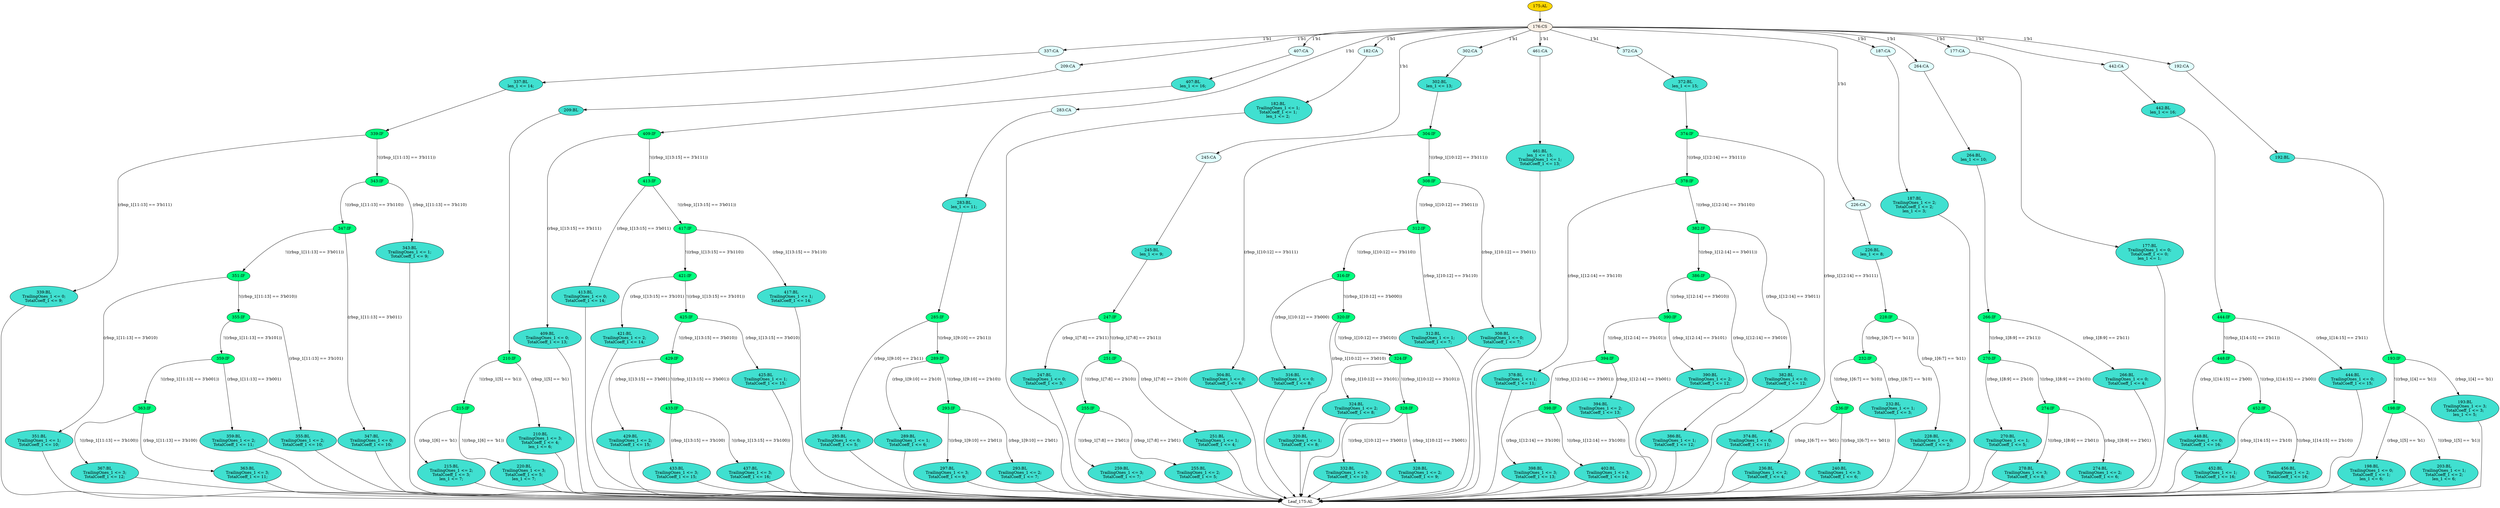 strict digraph "" {
	node [label="\N"];
	"442:BL"	 [ast="<pyverilog.vparser.ast.Block object at 0x7f1f966b7810>",
		fillcolor=turquoise,
		label="442:BL
len_1 <= 16;",
		statements="[<pyverilog.vparser.ast.NonblockingSubstitution object at 0x7f1f966b76d0>]",
		style=filled,
		typ=Block];
	"444:IF"	 [ast="<pyverilog.vparser.ast.IfStatement object at 0x7f1f966a1b50>",
		fillcolor=springgreen,
		label="444:IF",
		statements="[]",
		style=filled,
		typ=IfStatement];
	"442:BL" -> "444:IF"	 [cond="[]",
		lineno=None];
	"278:BL"	 [ast="<pyverilog.vparser.ast.Block object at 0x7f1f9673e3d0>",
		fillcolor=turquoise,
		label="278:BL
TrailingOnes_1 <= 3;
TotalCoeff_1 <= 8;",
		statements="[<pyverilog.vparser.ast.NonblockingSubstitution object at 0x7f1f9673e410>, <pyverilog.vparser.ast.NonblockingSubstitution object \
at 0x7f1f9673e5d0>]",
		style=filled,
		typ=Block];
	"Leaf_175:AL"	 [def_var="['TotalCoeff_1', 'len_1', 'TrailingOnes_1']",
		label="Leaf_175:AL"];
	"278:BL" -> "Leaf_175:AL"	 [cond="[]",
		lineno=None];
	"255:IF"	 [ast="<pyverilog.vparser.ast.IfStatement object at 0x7f1f966f1150>",
		fillcolor=springgreen,
		label="255:IF",
		statements="[]",
		style=filled,
		typ=IfStatement];
	"259:BL"	 [ast="<pyverilog.vparser.ast.Block object at 0x7f1f966f1190>",
		fillcolor=turquoise,
		label="259:BL
TrailingOnes_1 <= 3;
TotalCoeff_1 <= 7;",
		statements="[<pyverilog.vparser.ast.NonblockingSubstitution object at 0x7f1f966f11d0>, <pyverilog.vparser.ast.NonblockingSubstitution object \
at 0x7f1f966f1350>]",
		style=filled,
		typ=Block];
	"255:IF" -> "259:BL"	 [cond="['rbsp_1']",
		label="!((rbsp_1[7:8] == 2'b01))",
		lineno=255];
	"255:BL"	 [ast="<pyverilog.vparser.ast.Block object at 0x7f1f966f14d0>",
		fillcolor=turquoise,
		label="255:BL
TrailingOnes_1 <= 2;
TotalCoeff_1 <= 5;",
		statements="[<pyverilog.vparser.ast.NonblockingSubstitution object at 0x7f1f966f1510>, <pyverilog.vparser.ast.NonblockingSubstitution object \
at 0x7f1f966f1690>]",
		style=filled,
		typ=Block];
	"255:IF" -> "255:BL"	 [cond="['rbsp_1']",
		label="(rbsp_1[7:8] == 2'b01)",
		lineno=255];
	"409:IF"	 [ast="<pyverilog.vparser.ast.IfStatement object at 0x7f1f966f1990>",
		fillcolor=springgreen,
		label="409:IF",
		statements="[]",
		style=filled,
		typ=IfStatement];
	"409:BL"	 [ast="<pyverilog.vparser.ast.Block object at 0x7f1f966f3b90>",
		fillcolor=turquoise,
		label="409:BL
TrailingOnes_1 <= 0;
TotalCoeff_1 <= 13;",
		statements="[<pyverilog.vparser.ast.NonblockingSubstitution object at 0x7f1f966f3bd0>, <pyverilog.vparser.ast.NonblockingSubstitution object \
at 0x7f1f966f3d50>]",
		style=filled,
		typ=Block];
	"409:IF" -> "409:BL"	 [cond="['rbsp_1']",
		label="(rbsp_1[13:15] == 3'b111)",
		lineno=409];
	"413:IF"	 [ast="<pyverilog.vparser.ast.IfStatement object at 0x7f1f966f19d0>",
		fillcolor=springgreen,
		label="413:IF",
		statements="[]",
		style=filled,
		typ=IfStatement];
	"409:IF" -> "413:IF"	 [cond="['rbsp_1']",
		label="!((rbsp_1[13:15] == 3'b111))",
		lineno=409];
	"429:BL"	 [ast="<pyverilog.vparser.ast.Block object at 0x7f1f966f2390>",
		fillcolor=turquoise,
		label="429:BL
TrailingOnes_1 <= 2;
TotalCoeff_1 <= 15;",
		statements="[<pyverilog.vparser.ast.NonblockingSubstitution object at 0x7f1f966f23d0>, <pyverilog.vparser.ast.NonblockingSubstitution object \
at 0x7f1f966f2550>]",
		style=filled,
		typ=Block];
	"429:BL" -> "Leaf_175:AL"	 [cond="[]",
		lineno=None];
	"285:BL"	 [ast="<pyverilog.vparser.ast.Block object at 0x7f1f966f4390>",
		fillcolor=turquoise,
		label="285:BL
TrailingOnes_1 <= 0;
TotalCoeff_1 <= 5;",
		statements="[<pyverilog.vparser.ast.NonblockingSubstitution object at 0x7f1f966f4090>, <pyverilog.vparser.ast.NonblockingSubstitution object \
at 0x7f1f966f4210>]",
		style=filled,
		typ=Block];
	"285:BL" -> "Leaf_175:AL"	 [cond="[]",
		lineno=None];
	"283:BL"	 [ast="<pyverilog.vparser.ast.Block object at 0x7f1f966f4510>",
		fillcolor=turquoise,
		label="283:BL
len_1 <= 11;",
		statements="[<pyverilog.vparser.ast.NonblockingSubstitution object at 0x7f1f966f43d0>]",
		style=filled,
		typ=Block];
	"285:IF"	 [ast="<pyverilog.vparser.ast.IfStatement object at 0x7f1f966f4550>",
		fillcolor=springgreen,
		label="285:IF",
		statements="[]",
		style=filled,
		typ=IfStatement];
	"283:BL" -> "285:IF"	 [cond="[]",
		lineno=None];
	"193:IF"	 [ast="<pyverilog.vparser.ast.IfStatement object at 0x7f1f966f5490>",
		fillcolor=springgreen,
		label="193:IF",
		statements="[]",
		style=filled,
		typ=IfStatement];
	"198:IF"	 [ast="<pyverilog.vparser.ast.IfStatement object at 0x7f1f966f54d0>",
		fillcolor=springgreen,
		label="198:IF",
		statements="[]",
		style=filled,
		typ=IfStatement];
	"193:IF" -> "198:IF"	 [cond="['rbsp_1']",
		label="!((rbsp_1[4] == 'b1))",
		lineno=193];
	"193:BL"	 [ast="<pyverilog.vparser.ast.Block object at 0x7f1f966f5f50>",
		fillcolor=turquoise,
		label="193:BL
TrailingOnes_1 <= 3;
TotalCoeff_1 <= 3;
len_1 <= 5;",
		statements="[<pyverilog.vparser.ast.NonblockingSubstitution object at 0x7f1f966f5f90>, <pyverilog.vparser.ast.NonblockingSubstitution object \
at 0x7f1f966f6150>, <pyverilog.vparser.ast.NonblockingSubstitution object at 0x7f1f966f62d0>]",
		style=filled,
		typ=Block];
	"193:IF" -> "193:BL"	 [cond="['rbsp_1']",
		label="(rbsp_1[4] == 'b1)",
		lineno=193];
	"374:IF"	 [ast="<pyverilog.vparser.ast.IfStatement object at 0x7f1f966f6550>",
		fillcolor=springgreen,
		label="374:IF",
		statements="[]",
		style=filled,
		typ=IfStatement];
	"378:IF"	 [ast="<pyverilog.vparser.ast.IfStatement object at 0x7f1f966f6590>",
		fillcolor=springgreen,
		label="378:IF",
		statements="[]",
		style=filled,
		typ=IfStatement];
	"374:IF" -> "378:IF"	 [cond="['rbsp_1']",
		label="!((rbsp_1[12:14] == 3'b111))",
		lineno=374];
	"374:BL"	 [ast="<pyverilog.vparser.ast.Block object at 0x7f1f966f8750>",
		fillcolor=turquoise,
		label="374:BL
TrailingOnes_1 <= 0;
TotalCoeff_1 <= 11;",
		statements="[<pyverilog.vparser.ast.NonblockingSubstitution object at 0x7f1f966f8790>, <pyverilog.vparser.ast.NonblockingSubstitution object \
at 0x7f1f966f8910>]",
		style=filled,
		typ=Block];
	"374:IF" -> "374:BL"	 [cond="['rbsp_1']",
		label="(rbsp_1[12:14] == 3'b111)",
		lineno=374];
	"347:IF"	 [ast="<pyverilog.vparser.ast.IfStatement object at 0x7f1f966f8c10>",
		fillcolor=springgreen,
		label="347:IF",
		statements="[]",
		style=filled,
		typ=IfStatement];
	"351:IF"	 [ast="<pyverilog.vparser.ast.IfStatement object at 0x7f1f966f8c50>",
		fillcolor=springgreen,
		label="351:IF",
		statements="[]",
		style=filled,
		typ=IfStatement];
	"347:IF" -> "351:IF"	 [cond="['rbsp_1']",
		label="!((rbsp_1[11:13] == 3'b011))",
		lineno=347];
	"347:BL"	 [ast="<pyverilog.vparser.ast.Block object at 0x7f1f966fa410>",
		fillcolor=turquoise,
		label="347:BL
TrailingOnes_1 <= 0;
TotalCoeff_1 <= 10;",
		statements="[<pyverilog.vparser.ast.NonblockingSubstitution object at 0x7f1f966fa450>, <pyverilog.vparser.ast.NonblockingSubstitution object \
at 0x7f1f966fa5d0>]",
		style=filled,
		typ=Block];
	"347:IF" -> "347:BL"	 [cond="['rbsp_1']",
		label="(rbsp_1[11:13] == 3'b011)",
		lineno=347];
	"337:CA"	 [ast="<pyverilog.vparser.ast.Case object at 0x7f1f966fa8d0>",
		fillcolor=lightcyan,
		label="337:CA",
		statements="[]",
		style=filled,
		typ=Case];
	"337:BL"	 [ast="<pyverilog.vparser.ast.Block object at 0x7f1f966fa9d0>",
		fillcolor=turquoise,
		label="337:BL
len_1 <= 14;",
		statements="[<pyverilog.vparser.ast.NonblockingSubstitution object at 0x7f1f966faa10>]",
		style=filled,
		typ=Block];
	"337:CA" -> "337:BL"	 [cond="[]",
		lineno=None];
	"367:BL"	 [ast="<pyverilog.vparser.ast.Block object at 0x7f1f966f8d50>",
		fillcolor=turquoise,
		label="367:BL
TrailingOnes_1 <= 3;
TotalCoeff_1 <= 12;",
		statements="[<pyverilog.vparser.ast.NonblockingSubstitution object at 0x7f1f966f8d90>, <pyverilog.vparser.ast.NonblockingSubstitution object \
at 0x7f1f966f8f10>]",
		style=filled,
		typ=Block];
	"367:BL" -> "Leaf_175:AL"	 [cond="[]",
		lineno=None];
	"209:CA"	 [ast="<pyverilog.vparser.ast.Case object at 0x7f1f966fb590>",
		fillcolor=lightcyan,
		label="209:CA",
		statements="[]",
		style=filled,
		typ=Case];
	"209:BL"	 [ast="<pyverilog.vparser.ast.Block object at 0x7f1f966fb690>",
		fillcolor=turquoise,
		label="209:BL",
		statements="[]",
		style=filled,
		typ=Block];
	"209:CA" -> "209:BL"	 [cond="[]",
		lineno=None];
	"407:CA"	 [ast="<pyverilog.vparser.ast.Case object at 0x7f1f966fd790>",
		fillcolor=lightcyan,
		label="407:CA",
		statements="[]",
		style=filled,
		typ=Case];
	"407:BL"	 [ast="<pyverilog.vparser.ast.Block object at 0x7f1f966fd890>",
		fillcolor=turquoise,
		label="407:BL
len_1 <= 16;",
		statements="[<pyverilog.vparser.ast.NonblockingSubstitution object at 0x7f1f966fd8d0>]",
		style=filled,
		typ=Block];
	"407:CA" -> "407:BL"	 [cond="[]",
		lineno=None];
	"215:IF"	 [ast="<pyverilog.vparser.ast.IfStatement object at 0x7f1f966fb710>",
		fillcolor=springgreen,
		label="215:IF",
		statements="[]",
		style=filled,
		typ=IfStatement];
	"215:BL"	 [ast="<pyverilog.vparser.ast.Block object at 0x7f1f966fbbd0>",
		fillcolor=turquoise,
		label="215:BL
TrailingOnes_1 <= 2;
TotalCoeff_1 <= 3;
len_1 <= 7;",
		statements="[<pyverilog.vparser.ast.NonblockingSubstitution object at 0x7f1f966fbc10>, <pyverilog.vparser.ast.NonblockingSubstitution object \
at 0x7f1f966fbd90>, <pyverilog.vparser.ast.NonblockingSubstitution object at 0x7f1f966fbf10>]",
		style=filled,
		typ=Block];
	"215:IF" -> "215:BL"	 [cond="['rbsp_1']",
		label="(rbsp_1[6] == 'b1)",
		lineno=215];
	"220:BL"	 [ast="<pyverilog.vparser.ast.Block object at 0x7f1f966fb750>",
		fillcolor=turquoise,
		label="220:BL
TrailingOnes_1 <= 3;
TotalCoeff_1 <= 5;
len_1 <= 7;",
		statements="[<pyverilog.vparser.ast.NonblockingSubstitution object at 0x7f1f966fb790>, <pyverilog.vparser.ast.NonblockingSubstitution object \
at 0x7f1f966fb910>, <pyverilog.vparser.ast.NonblockingSubstitution object at 0x7f1f966fba90>]",
		style=filled,
		typ=Block];
	"215:IF" -> "220:BL"	 [cond="['rbsp_1']",
		label="!((rbsp_1[6] == 'b1))",
		lineno=215];
	"359:IF"	 [ast="<pyverilog.vparser.ast.IfStatement object at 0x7f1f966f8cd0>",
		fillcolor=springgreen,
		label="359:IF",
		statements="[]",
		style=filled,
		typ=IfStatement];
	"363:IF"	 [ast="<pyverilog.vparser.ast.IfStatement object at 0x7f1f966f8d10>",
		fillcolor=springgreen,
		label="363:IF",
		statements="[]",
		style=filled,
		typ=IfStatement];
	"359:IF" -> "363:IF"	 [cond="['rbsp_1']",
		label="!((rbsp_1[11:13] == 3'b001))",
		lineno=359];
	"359:BL"	 [ast="<pyverilog.vparser.ast.Block object at 0x7f1f966f9590>",
		fillcolor=turquoise,
		label="359:BL
TrailingOnes_1 <= 2;
TotalCoeff_1 <= 11;",
		statements="[<pyverilog.vparser.ast.NonblockingSubstitution object at 0x7f1f966f95d0>, <pyverilog.vparser.ast.NonblockingSubstitution object \
at 0x7f1f966f9750>]",
		style=filled,
		typ=Block];
	"359:IF" -> "359:BL"	 [cond="['rbsp_1']",
		label="(rbsp_1[11:13] == 3'b001)",
		lineno=359];
	"433:BL"	 [ast="<pyverilog.vparser.ast.Block object at 0x7f1f966f1e90>",
		fillcolor=turquoise,
		label="433:BL
TrailingOnes_1 <= 3;
TotalCoeff_1 <= 15;",
		statements="[<pyverilog.vparser.ast.NonblockingSubstitution object at 0x7f1f966f1ed0>, <pyverilog.vparser.ast.NonblockingSubstitution object \
at 0x7f1f966f2090>]",
		style=filled,
		typ=Block];
	"433:BL" -> "Leaf_175:AL"	 [cond="[]",
		lineno=None];
	"351:BL"	 [ast="<pyverilog.vparser.ast.Block object at 0x7f1f966f9f10>",
		fillcolor=turquoise,
		label="351:BL
TrailingOnes_1 <= 1;
TotalCoeff_1 <= 10;",
		statements="[<pyverilog.vparser.ast.NonblockingSubstitution object at 0x7f1f966f9f50>, <pyverilog.vparser.ast.NonblockingSubstitution object \
at 0x7f1f966fa110>]",
		style=filled,
		typ=Block];
	"351:BL" -> "Leaf_175:AL"	 [cond="[]",
		lineno=None];
	"448:BL"	 [ast="<pyverilog.vparser.ast.Block object at 0x7f1f966fdd10>",
		fillcolor=turquoise,
		label="448:BL
TrailingOnes_1 <= 0;
TotalCoeff_1 <= 16;",
		statements="[<pyverilog.vparser.ast.NonblockingSubstitution object at 0x7f1f966fda10>, <pyverilog.vparser.ast.NonblockingSubstitution object \
at 0x7f1f966fdb90>]",
		style=filled,
		typ=Block];
	"448:BL" -> "Leaf_175:AL"	 [cond="[]",
		lineno=None];
	"386:IF"	 [ast="<pyverilog.vparser.ast.IfStatement object at 0x7f1f966f6610>",
		fillcolor=springgreen,
		label="386:IF",
		statements="[]",
		style=filled,
		typ=IfStatement];
	"390:IF"	 [ast="<pyverilog.vparser.ast.IfStatement object at 0x7f1f966f6650>",
		fillcolor=springgreen,
		label="390:IF",
		statements="[]",
		style=filled,
		typ=IfStatement];
	"386:IF" -> "390:IF"	 [cond="['rbsp_1']",
		label="!((rbsp_1[12:14] == 3'b010))",
		lineno=386];
	"386:BL"	 [ast="<pyverilog.vparser.ast.Block object at 0x7f1f966f78d0>",
		fillcolor=turquoise,
		label="386:BL
TrailingOnes_1 <= 1;
TotalCoeff_1 <= 12;",
		statements="[<pyverilog.vparser.ast.NonblockingSubstitution object at 0x7f1f966f7910>, <pyverilog.vparser.ast.NonblockingSubstitution object \
at 0x7f1f966f7a90>]",
		style=filled,
		typ=Block];
	"386:IF" -> "386:BL"	 [cond="['rbsp_1']",
		label="(rbsp_1[12:14] == 3'b010)",
		lineno=386];
	"236:IF"	 [ast="<pyverilog.vparser.ast.IfStatement object at 0x7f1f96706c50>",
		fillcolor=springgreen,
		label="236:IF",
		statements="[]",
		style=filled,
		typ=IfStatement];
	"236:BL"	 [ast="<pyverilog.vparser.ast.Block object at 0x7f1f96706fd0>",
		fillcolor=turquoise,
		label="236:BL
TrailingOnes_1 <= 2;
TotalCoeff_1 <= 4;",
		statements="[<pyverilog.vparser.ast.NonblockingSubstitution object at 0x7f1f9668f050>, <pyverilog.vparser.ast.NonblockingSubstitution object \
at 0x7f1f9668f1d0>]",
		style=filled,
		typ=Block];
	"236:IF" -> "236:BL"	 [cond="['rbsp_1']",
		label="(rbsp_1[6:7] == 'b01)",
		lineno=236];
	"240:BL"	 [ast="<pyverilog.vparser.ast.Block object at 0x7f1f96706c90>",
		fillcolor=turquoise,
		label="240:BL
TrailingOnes_1 <= 3;
TotalCoeff_1 <= 6;",
		statements="[<pyverilog.vparser.ast.NonblockingSubstitution object at 0x7f1f96706cd0>, <pyverilog.vparser.ast.NonblockingSubstitution object \
at 0x7f1f96706e50>]",
		style=filled,
		typ=Block];
	"236:IF" -> "240:BL"	 [cond="['rbsp_1']",
		label="!((rbsp_1[6:7] == 'b01))",
		lineno=236];
	"398:IF"	 [ast="<pyverilog.vparser.ast.IfStatement object at 0x7f1f966f66d0>",
		fillcolor=springgreen,
		label="398:IF",
		statements="[]",
		style=filled,
		typ=IfStatement];
	"398:BL"	 [ast="<pyverilog.vparser.ast.Block object at 0x7f1f966f6a50>",
		fillcolor=turquoise,
		label="398:BL
TrailingOnes_1 <= 3;
TotalCoeff_1 <= 13;",
		statements="[<pyverilog.vparser.ast.NonblockingSubstitution object at 0x7f1f966f6a90>, <pyverilog.vparser.ast.NonblockingSubstitution object \
at 0x7f1f966f6c10>]",
		style=filled,
		typ=Block];
	"398:IF" -> "398:BL"	 [cond="['rbsp_1']",
		label="(rbsp_1[12:14] == 3'b100)",
		lineno=398];
	"402:BL"	 [ast="<pyverilog.vparser.ast.Block object at 0x7f1f966f6710>",
		fillcolor=turquoise,
		label="402:BL
TrailingOnes_1 <= 3;
TotalCoeff_1 <= 14;",
		statements="[<pyverilog.vparser.ast.NonblockingSubstitution object at 0x7f1f966f6750>, <pyverilog.vparser.ast.NonblockingSubstitution object \
at 0x7f1f966f68d0>]",
		style=filled,
		typ=Block];
	"398:IF" -> "402:BL"	 [cond="['rbsp_1']",
		label="!((rbsp_1[12:14] == 3'b100))",
		lineno=398];
	"461:BL"	 [ast="<pyverilog.vparser.ast.Block object at 0x7f1f96706bd0>",
		fillcolor=turquoise,
		label="461:BL
len_1 <= 15;
TrailingOnes_1 <= 1;
TotalCoeff_1 <= 13;",
		statements="[<pyverilog.vparser.ast.NonblockingSubstitution object at 0x7f1f96706790>, <pyverilog.vparser.ast.NonblockingSubstitution object \
at 0x7f1f967068d0>, <pyverilog.vparser.ast.NonblockingSubstitution object at 0x7f1f96706a50>]",
		style=filled,
		typ=Block];
	"461:BL" -> "Leaf_175:AL"	 [cond="[]",
		lineno=None];
	"198:BL"	 [ast="<pyverilog.vparser.ast.Block object at 0x7f1f966f5990>",
		fillcolor=turquoise,
		label="198:BL
TrailingOnes_1 <= 0;
TotalCoeff_1 <= 1;
len_1 <= 6;",
		statements="[<pyverilog.vparser.ast.NonblockingSubstitution object at 0x7f1f966f59d0>, <pyverilog.vparser.ast.NonblockingSubstitution object \
at 0x7f1f966f5b50>, <pyverilog.vparser.ast.NonblockingSubstitution object at 0x7f1f966f5cd0>]",
		style=filled,
		typ=Block];
	"198:BL" -> "Leaf_175:AL"	 [cond="[]",
		lineno=None];
	"339:BL"	 [ast="<pyverilog.vparser.ast.Block object at 0x7f1f966fb0d0>",
		fillcolor=turquoise,
		label="339:BL
TrailingOnes_1 <= 0;
TotalCoeff_1 <= 9;",
		statements="[<pyverilog.vparser.ast.NonblockingSubstitution object at 0x7f1f966fb110>, <pyverilog.vparser.ast.NonblockingSubstitution object \
at 0x7f1f966fb290>]",
		style=filled,
		typ=Block];
	"339:BL" -> "Leaf_175:AL"	 [cond="[]",
		lineno=None];
	"232:IF"	 [ast="<pyverilog.vparser.ast.IfStatement object at 0x7f1f96706c10>",
		fillcolor=springgreen,
		label="232:IF",
		statements="[]",
		style=filled,
		typ=IfStatement];
	"232:IF" -> "236:IF"	 [cond="['rbsp_1']",
		label="!((rbsp_1[6:7] == 'b10))",
		lineno=232];
	"232:BL"	 [ast="<pyverilog.vparser.ast.Block object at 0x7f1f9668f4d0>",
		fillcolor=turquoise,
		label="232:BL
TrailingOnes_1 <= 1;
TotalCoeff_1 <= 3;",
		statements="[<pyverilog.vparser.ast.NonblockingSubstitution object at 0x7f1f9668f510>, <pyverilog.vparser.ast.NonblockingSubstitution object \
at 0x7f1f9668f690>]",
		style=filled,
		typ=Block];
	"232:IF" -> "232:BL"	 [cond="['rbsp_1']",
		label="(rbsp_1[6:7] == 'b10)",
		lineno=232];
	"270:BL"	 [ast="<pyverilog.vparser.ast.Block object at 0x7f1f9673ec50>",
		fillcolor=turquoise,
		label="270:BL
TrailingOnes_1 <= 1;
TotalCoeff_1 <= 5;",
		statements="[<pyverilog.vparser.ast.NonblockingSubstitution object at 0x7f1f9673ec90>, <pyverilog.vparser.ast.NonblockingSubstitution object \
at 0x7f1f9673ee10>]",
		style=filled,
		typ=Block];
	"270:BL" -> "Leaf_175:AL"	 [cond="[]",
		lineno=None];
	"297:BL"	 [ast="<pyverilog.vparser.ast.Block object at 0x7f1f966f4610>",
		fillcolor=turquoise,
		label="297:BL
TrailingOnes_1 <= 3;
TotalCoeff_1 <= 9;",
		statements="[<pyverilog.vparser.ast.NonblockingSubstitution object at 0x7f1f966f4650>, <pyverilog.vparser.ast.NonblockingSubstitution object \
at 0x7f1f966f47d0>]",
		style=filled,
		typ=Block];
	"297:BL" -> "Leaf_175:AL"	 [cond="[]",
		lineno=None];
	"351:IF" -> "351:BL"	 [cond="['rbsp_1']",
		label="(rbsp_1[11:13] == 3'b010)",
		lineno=351];
	"355:IF"	 [ast="<pyverilog.vparser.ast.IfStatement object at 0x7f1f966f8c90>",
		fillcolor=springgreen,
		label="355:IF",
		statements="[]",
		style=filled,
		typ=IfStatement];
	"351:IF" -> "355:IF"	 [cond="['rbsp_1']",
		label="!((rbsp_1[11:13] == 3'b010))",
		lineno=351];
	"421:IF"	 [ast="<pyverilog.vparser.ast.IfStatement object at 0x7f1f966f1a50>",
		fillcolor=springgreen,
		label="421:IF",
		statements="[]",
		style=filled,
		typ=IfStatement];
	"421:BL"	 [ast="<pyverilog.vparser.ast.Block object at 0x7f1f966f2d10>",
		fillcolor=turquoise,
		label="421:BL
TrailingOnes_1 <= 2;
TotalCoeff_1 <= 14;",
		statements="[<pyverilog.vparser.ast.NonblockingSubstitution object at 0x7f1f966f2d50>, <pyverilog.vparser.ast.NonblockingSubstitution object \
at 0x7f1f966f2ed0>]",
		style=filled,
		typ=Block];
	"421:IF" -> "421:BL"	 [cond="['rbsp_1']",
		label="(rbsp_1[13:15] == 3'b101)",
		lineno=421];
	"425:IF"	 [ast="<pyverilog.vparser.ast.IfStatement object at 0x7f1f966f1a90>",
		fillcolor=springgreen,
		label="425:IF",
		statements="[]",
		style=filled,
		typ=IfStatement];
	"421:IF" -> "425:IF"	 [cond="['rbsp_1']",
		label="!((rbsp_1[13:15] == 3'b101))",
		lineno=421];
	"448:IF"	 [ast="<pyverilog.vparser.ast.IfStatement object at 0x7f1f966a1b90>",
		fillcolor=springgreen,
		label="448:IF",
		statements="[]",
		style=filled,
		typ=IfStatement];
	"444:IF" -> "448:IF"	 [cond="['rbsp_1']",
		label="!((rbsp_1[14:15] == 2'b11))",
		lineno=444];
	"444:BL"	 [ast="<pyverilog.vparser.ast.Block object at 0x7f1f966ab5d0>",
		fillcolor=turquoise,
		label="444:BL
TrailingOnes_1 <= 0;
TotalCoeff_1 <= 15;",
		statements="[<pyverilog.vparser.ast.NonblockingSubstitution object at 0x7f1f966ab610>, <pyverilog.vparser.ast.NonblockingSubstitution object \
at 0x7f1f966ab790>]",
		style=filled,
		typ=Block];
	"444:IF" -> "444:BL"	 [cond="['rbsp_1']",
		label="(rbsp_1[14:15] == 2'b11)",
		lineno=444];
	"332:BL"	 [ast="<pyverilog.vparser.ast.Block object at 0x7f1f9668fb10>",
		fillcolor=turquoise,
		label="332:BL
TrailingOnes_1 <= 3;
TotalCoeff_1 <= 10;",
		statements="[<pyverilog.vparser.ast.NonblockingSubstitution object at 0x7f1f9668fb50>, <pyverilog.vparser.ast.NonblockingSubstitution object \
at 0x7f1f9668fcd0>]",
		style=filled,
		typ=Block];
	"332:BL" -> "Leaf_175:AL"	 [cond="[]",
		lineno=None];
	"407:BL" -> "409:IF"	 [cond="[]",
		lineno=None];
	"363:BL"	 [ast="<pyverilog.vparser.ast.Block object at 0x7f1f966f90d0>",
		fillcolor=turquoise,
		label="363:BL
TrailingOnes_1 <= 3;
TotalCoeff_1 <= 11;",
		statements="[<pyverilog.vparser.ast.NonblockingSubstitution object at 0x7f1f966f9110>, <pyverilog.vparser.ast.NonblockingSubstitution object \
at 0x7f1f966f9290>]",
		style=filled,
		typ=Block];
	"363:BL" -> "Leaf_175:AL"	 [cond="[]",
		lineno=None];
	"394:IF"	 [ast="<pyverilog.vparser.ast.IfStatement object at 0x7f1f966f6690>",
		fillcolor=springgreen,
		label="394:IF",
		statements="[]",
		style=filled,
		typ=IfStatement];
	"394:IF" -> "398:IF"	 [cond="['rbsp_1']",
		label="!((rbsp_1[12:14] == 3'b001))",
		lineno=394];
	"394:BL"	 [ast="<pyverilog.vparser.ast.Block object at 0x7f1f966f6f10>",
		fillcolor=turquoise,
		label="394:BL
TrailingOnes_1 <= 2;
TotalCoeff_1 <= 13;",
		statements="[<pyverilog.vparser.ast.NonblockingSubstitution object at 0x7f1f966f6f50>, <pyverilog.vparser.ast.NonblockingSubstitution object \
at 0x7f1f966f7110>]",
		style=filled,
		typ=Block];
	"394:IF" -> "394:BL"	 [cond="['rbsp_1']",
		label="(rbsp_1[12:14] == 3'b001)",
		lineno=394];
	"283:CA"	 [ast="<pyverilog.vparser.ast.Case object at 0x7f1f966aba90>",
		fillcolor=lightcyan,
		label="283:CA",
		statements="[]",
		style=filled,
		typ=Case];
	"283:CA" -> "283:BL"	 [cond="[]",
		lineno=None];
	"413:BL"	 [ast="<pyverilog.vparser.ast.Block object at 0x7f1f966f36d0>",
		fillcolor=turquoise,
		label="413:BL
TrailingOnes_1 <= 0;
TotalCoeff_1 <= 14;",
		statements="[<pyverilog.vparser.ast.NonblockingSubstitution object at 0x7f1f966f3710>, <pyverilog.vparser.ast.NonblockingSubstitution object \
at 0x7f1f966f3890>]",
		style=filled,
		typ=Block];
	"413:BL" -> "Leaf_175:AL"	 [cond="[]",
		lineno=None];
	"316:BL"	 [ast="<pyverilog.vparser.ast.Block object at 0x7f1f96698cd0>",
		fillcolor=turquoise,
		label="316:BL
TrailingOnes_1 <= 0;
TotalCoeff_1 <= 8;",
		statements="[<pyverilog.vparser.ast.NonblockingSubstitution object at 0x7f1f96698d10>, <pyverilog.vparser.ast.NonblockingSubstitution object \
at 0x7f1f96698e90>]",
		style=filled,
		typ=Block];
	"316:BL" -> "Leaf_175:AL"	 [cond="[]",
		lineno=None];
	"210:BL"	 [ast="<pyverilog.vparser.ast.Block object at 0x7f1f966fd1d0>",
		fillcolor=turquoise,
		label="210:BL
TrailingOnes_1 <= 3;
TotalCoeff_1 <= 4;
len_1 <= 6;",
		statements="[<pyverilog.vparser.ast.NonblockingSubstitution object at 0x7f1f966fd210>, <pyverilog.vparser.ast.NonblockingSubstitution object \
at 0x7f1f966fd390>, <pyverilog.vparser.ast.NonblockingSubstitution object at 0x7f1f966fd510>]",
		style=filled,
		typ=Block];
	"210:BL" -> "Leaf_175:AL"	 [cond="[]",
		lineno=None];
	"320:BL"	 [ast="<pyverilog.vparser.ast.Block object at 0x7f1f96698810>",
		fillcolor=turquoise,
		label="320:BL
TrailingOnes_1 <= 1;
TotalCoeff_1 <= 8;",
		statements="[<pyverilog.vparser.ast.NonblockingSubstitution object at 0x7f1f96698850>, <pyverilog.vparser.ast.NonblockingSubstitution object \
at 0x7f1f966989d0>]",
		style=filled,
		typ=Block];
	"320:BL" -> "Leaf_175:AL"	 [cond="[]",
		lineno=None];
	"421:BL" -> "Leaf_175:AL"	 [cond="[]",
		lineno=None];
	"378:BL"	 [ast="<pyverilog.vparser.ast.Block object at 0x7f1f966f8290>",
		fillcolor=turquoise,
		label="378:BL
TrailingOnes_1 <= 1;
TotalCoeff_1 <= 11;",
		statements="[<pyverilog.vparser.ast.NonblockingSubstitution object at 0x7f1f966f82d0>, <pyverilog.vparser.ast.NonblockingSubstitution object \
at 0x7f1f966f8450>]",
		style=filled,
		typ=Block];
	"378:IF" -> "378:BL"	 [cond="['rbsp_1']",
		label="(rbsp_1[12:14] == 3'b110)",
		lineno=378];
	"382:IF"	 [ast="<pyverilog.vparser.ast.IfStatement object at 0x7f1f966f65d0>",
		fillcolor=springgreen,
		label="382:IF",
		statements="[]",
		style=filled,
		typ=IfStatement];
	"378:IF" -> "382:IF"	 [cond="['rbsp_1']",
		label="!((rbsp_1[12:14] == 3'b110))",
		lineno=378];
	"398:BL" -> "Leaf_175:AL"	 [cond="[]",
		lineno=None];
	"236:BL" -> "Leaf_175:AL"	 [cond="[]",
		lineno=None];
	"452:IF"	 [ast="<pyverilog.vparser.ast.IfStatement object at 0x7f1f966a1bd0>",
		fillcolor=springgreen,
		label="452:IF",
		statements="[]",
		style=filled,
		typ=IfStatement];
	"452:BL"	 [ast="<pyverilog.vparser.ast.Block object at 0x7f1f966a1f50>",
		fillcolor=turquoise,
		label="452:BL
TrailingOnes_1 <= 1;
TotalCoeff_1 <= 16;",
		statements="[<pyverilog.vparser.ast.NonblockingSubstitution object at 0x7f1f966a1f90>, <pyverilog.vparser.ast.NonblockingSubstitution object \
at 0x7f1f966ab150>]",
		style=filled,
		typ=Block];
	"452:IF" -> "452:BL"	 [cond="['rbsp_1']",
		label="(rbsp_1[14:15] == 2'b10)",
		lineno=452];
	"456:BL"	 [ast="<pyverilog.vparser.ast.Block object at 0x7f1f966a1c10>",
		fillcolor=turquoise,
		label="456:BL
TrailingOnes_1 <= 2;
TotalCoeff_1 <= 16;",
		statements="[<pyverilog.vparser.ast.NonblockingSubstitution object at 0x7f1f966a1c50>, <pyverilog.vparser.ast.NonblockingSubstitution object \
at 0x7f1f966a1dd0>]",
		style=filled,
		typ=Block];
	"452:IF" -> "456:BL"	 [cond="['rbsp_1']",
		label="!((rbsp_1[14:15] == 2'b10))",
		lineno=452];
	"247:IF"	 [ast="<pyverilog.vparser.ast.IfStatement object at 0x7f1f966fdd50>",
		fillcolor=springgreen,
		label="247:IF",
		statements="[]",
		style=filled,
		typ=IfStatement];
	"247:BL"	 [ast="<pyverilog.vparser.ast.Block object at 0x7f1f967062d0>",
		fillcolor=turquoise,
		label="247:BL
TrailingOnes_1 <= 0;
TotalCoeff_1 <= 3;",
		statements="[<pyverilog.vparser.ast.NonblockingSubstitution object at 0x7f1f96706310>, <pyverilog.vparser.ast.NonblockingSubstitution object \
at 0x7f1f96706490>]",
		style=filled,
		typ=Block];
	"247:IF" -> "247:BL"	 [cond="['rbsp_1']",
		label="(rbsp_1[7:8] == 2'b11)",
		lineno=247];
	"251:IF"	 [ast="<pyverilog.vparser.ast.IfStatement object at 0x7f1f966fdd90>",
		fillcolor=springgreen,
		label="251:IF",
		statements="[]",
		style=filled,
		typ=IfStatement];
	"247:IF" -> "251:IF"	 [cond="['rbsp_1']",
		label="!((rbsp_1[7:8] == 2'b11))",
		lineno=247];
	"374:BL" -> "Leaf_175:AL"	 [cond="[]",
		lineno=None];
	"293:BL"	 [ast="<pyverilog.vparser.ast.Block object at 0x7f1f966f4950>",
		fillcolor=turquoise,
		label="293:BL
TrailingOnes_1 <= 2;
TotalCoeff_1 <= 7;",
		statements="[<pyverilog.vparser.ast.NonblockingSubstitution object at 0x7f1f966f4990>, <pyverilog.vparser.ast.NonblockingSubstitution object \
at 0x7f1f966f4b10>]",
		style=filled,
		typ=Block];
	"293:BL" -> "Leaf_175:AL"	 [cond="[]",
		lineno=None];
	"402:BL" -> "Leaf_175:AL"	 [cond="[]",
		lineno=None];
	"343:BL"	 [ast="<pyverilog.vparser.ast.Block object at 0x7f1f966fabd0>",
		fillcolor=turquoise,
		label="343:BL
TrailingOnes_1 <= 1;
TotalCoeff_1 <= 9;",
		statements="[<pyverilog.vparser.ast.NonblockingSubstitution object at 0x7f1f966fac10>, <pyverilog.vparser.ast.NonblockingSubstitution object \
at 0x7f1f966fad90>]",
		style=filled,
		typ=Block];
	"343:BL" -> "Leaf_175:AL"	 [cond="[]",
		lineno=None];
	"363:IF" -> "367:BL"	 [cond="['rbsp_1']",
		label="!((rbsp_1[11:13] == 3'b100))",
		lineno=363];
	"363:IF" -> "363:BL"	 [cond="['rbsp_1']",
		label="(rbsp_1[11:13] == 3'b100)",
		lineno=363];
	"259:BL" -> "Leaf_175:AL"	 [cond="[]",
		lineno=None];
	"304:BL"	 [ast="<pyverilog.vparser.ast.Block object at 0x7f1f966abe90>",
		fillcolor=turquoise,
		label="304:BL
TrailingOnes_1 <= 0;
TotalCoeff_1 <= 6;",
		statements="[<pyverilog.vparser.ast.NonblockingSubstitution object at 0x7f1f966abb90>, <pyverilog.vparser.ast.NonblockingSubstitution object \
at 0x7f1f966abd10>]",
		style=filled,
		typ=Block];
	"304:BL" -> "Leaf_175:AL"	 [cond="[]",
		lineno=None];
	"417:IF"	 [ast="<pyverilog.vparser.ast.IfStatement object at 0x7f1f966f1a10>",
		fillcolor=springgreen,
		label="417:IF",
		statements="[]",
		style=filled,
		typ=IfStatement];
	"417:IF" -> "421:IF"	 [cond="['rbsp_1']",
		label="!((rbsp_1[13:15] == 3'b110))",
		lineno=417];
	"417:BL"	 [ast="<pyverilog.vparser.ast.Block object at 0x7f1f966f3210>",
		fillcolor=turquoise,
		label="417:BL
TrailingOnes_1 <= 1;
TotalCoeff_1 <= 14;",
		statements="[<pyverilog.vparser.ast.NonblockingSubstitution object at 0x7f1f966f3250>, <pyverilog.vparser.ast.NonblockingSubstitution object \
at 0x7f1f966f33d0>]",
		style=filled,
		typ=Block];
	"417:IF" -> "417:BL"	 [cond="['rbsp_1']",
		label="(rbsp_1[13:15] == 3'b110)",
		lineno=417];
	"452:BL" -> "Leaf_175:AL"	 [cond="[]",
		lineno=None];
	"316:IF"	 [ast="<pyverilog.vparser.ast.IfStatement object at 0x7f1f9668fa10>",
		fillcolor=springgreen,
		label="316:IF",
		statements="[]",
		style=filled,
		typ=IfStatement];
	"316:IF" -> "316:BL"	 [cond="['rbsp_1']",
		label="(rbsp_1[10:12] == 3'b000)",
		lineno=316];
	"320:IF"	 [ast="<pyverilog.vparser.ast.IfStatement object at 0x7f1f9668fa50>",
		fillcolor=springgreen,
		label="320:IF",
		statements="[]",
		style=filled,
		typ=IfStatement];
	"316:IF" -> "320:IF"	 [cond="['rbsp_1']",
		label="!((rbsp_1[10:12] == 3'b000))",
		lineno=316];
	"312:IF"	 [ast="<pyverilog.vparser.ast.IfStatement object at 0x7f1f9668f9d0>",
		fillcolor=springgreen,
		label="312:IF",
		statements="[]",
		style=filled,
		typ=IfStatement];
	"312:IF" -> "316:IF"	 [cond="['rbsp_1']",
		label="!((rbsp_1[10:12] == 3'b110))",
		lineno=312];
	"312:BL"	 [ast="<pyverilog.vparser.ast.Block object at 0x7f1f966a11d0>",
		fillcolor=turquoise,
		label="312:BL
TrailingOnes_1 <= 1;
TotalCoeff_1 <= 7;",
		statements="[<pyverilog.vparser.ast.NonblockingSubstitution object at 0x7f1f966a1210>, <pyverilog.vparser.ast.NonblockingSubstitution object \
at 0x7f1f966a1390>]",
		style=filled,
		typ=Block];
	"312:IF" -> "312:BL"	 [cond="['rbsp_1']",
		label="(rbsp_1[10:12] == 3'b110)",
		lineno=312];
	"210:IF"	 [ast="<pyverilog.vparser.ast.IfStatement object at 0x7f1f966fb6d0>",
		fillcolor=springgreen,
		label="210:IF",
		statements="[]",
		style=filled,
		typ=IfStatement];
	"209:BL" -> "210:IF"	 [cond="[]",
		lineno=None];
	"448:IF" -> "448:BL"	 [cond="['rbsp_1']",
		label="(rbsp_1[14:15] == 2'b00)",
		lineno=448];
	"448:IF" -> "452:IF"	 [cond="['rbsp_1']",
		label="!((rbsp_1[14:15] == 2'b00))",
		lineno=448];
	"251:BL"	 [ast="<pyverilog.vparser.ast.Block object at 0x7f1f966fddd0>",
		fillcolor=turquoise,
		label="251:BL
TrailingOnes_1 <= 1;
TotalCoeff_1 <= 4;",
		statements="[<pyverilog.vparser.ast.NonblockingSubstitution object at 0x7f1f966fde10>, <pyverilog.vparser.ast.NonblockingSubstitution object \
at 0x7f1f966fdf90>]",
		style=filled,
		typ=Block];
	"251:BL" -> "Leaf_175:AL"	 [cond="[]",
		lineno=None];
	"285:IF" -> "285:BL"	 [cond="['rbsp_1']",
		label="(rbsp_1[9:10] == 2'b11)",
		lineno=285];
	"289:IF"	 [ast="<pyverilog.vparser.ast.IfStatement object at 0x7f1f966f4590>",
		fillcolor=springgreen,
		label="289:IF",
		statements="[]",
		style=filled,
		typ=IfStatement];
	"285:IF" -> "289:IF"	 [cond="['rbsp_1']",
		label="!((rbsp_1[9:10] == 2'b11))",
		lineno=285];
	"228:BL"	 [ast="<pyverilog.vparser.ast.Block object at 0x7f1f966b7690>",
		fillcolor=turquoise,
		label="228:BL
TrailingOnes_1 <= 0;
TotalCoeff_1 <= 2;",
		statements="[<pyverilog.vparser.ast.NonblockingSubstitution object at 0x7f1f966b7390>, <pyverilog.vparser.ast.NonblockingSubstitution object \
at 0x7f1f966b7510>]",
		style=filled,
		typ=Block];
	"228:BL" -> "Leaf_175:AL"	 [cond="[]",
		lineno=None];
	"270:IF"	 [ast="<pyverilog.vparser.ast.IfStatement object at 0x7f1f9673e290>",
		fillcolor=springgreen,
		label="270:IF",
		statements="[]",
		style=filled,
		typ=IfStatement];
	"270:IF" -> "270:BL"	 [cond="['rbsp_1']",
		label="(rbsp_1[8:9] == 2'b10)",
		lineno=270];
	"274:IF"	 [ast="<pyverilog.vparser.ast.IfStatement object at 0x7f1f9673e390>",
		fillcolor=springgreen,
		label="274:IF",
		statements="[]",
		style=filled,
		typ=IfStatement];
	"270:IF" -> "274:IF"	 [cond="['rbsp_1']",
		label="!((rbsp_1[8:9] == 2'b10))",
		lineno=270];
	"192:BL"	 [ast="<pyverilog.vparser.ast.Block object at 0x7f1f966b7850>",
		fillcolor=turquoise,
		label="192:BL",
		statements="[]",
		style=filled,
		typ=Block];
	"192:BL" -> "193:IF"	 [cond="[]",
		lineno=None];
	"339:IF"	 [ast="<pyverilog.vparser.ast.IfStatement object at 0x7f1f966fab50>",
		fillcolor=springgreen,
		label="339:IF",
		statements="[]",
		style=filled,
		typ=IfStatement];
	"339:IF" -> "339:BL"	 [cond="['rbsp_1']",
		label="(rbsp_1[11:13] == 3'b111)",
		lineno=339];
	"343:IF"	 [ast="<pyverilog.vparser.ast.IfStatement object at 0x7f1f966fab90>",
		fillcolor=springgreen,
		label="343:IF",
		statements="[]",
		style=filled,
		typ=IfStatement];
	"339:IF" -> "343:IF"	 [cond="['rbsp_1']",
		label="!((rbsp_1[11:13] == 3'b111))",
		lineno=339];
	"215:BL" -> "Leaf_175:AL"	 [cond="[]",
		lineno=None];
	"355:IF" -> "359:IF"	 [cond="['rbsp_1']",
		label="!((rbsp_1[11:13] == 3'b101))",
		lineno=355];
	"355:BL"	 [ast="<pyverilog.vparser.ast.Block object at 0x7f1f966f9a50>",
		fillcolor=turquoise,
		label="355:BL
TrailingOnes_1 <= 2;
TotalCoeff_1 <= 10;",
		statements="[<pyverilog.vparser.ast.NonblockingSubstitution object at 0x7f1f966f9a90>, <pyverilog.vparser.ast.NonblockingSubstitution object \
at 0x7f1f966f9c10>]",
		style=filled,
		typ=Block];
	"355:IF" -> "355:BL"	 [cond="['rbsp_1']",
		label="(rbsp_1[11:13] == 3'b101)",
		lineno=355];
	"390:IF" -> "394:IF"	 [cond="['rbsp_1']",
		label="!((rbsp_1[12:14] == 3'b101))",
		lineno=390];
	"390:BL"	 [ast="<pyverilog.vparser.ast.Block object at 0x7f1f966f7410>",
		fillcolor=turquoise,
		label="390:BL
TrailingOnes_1 <= 2;
TotalCoeff_1 <= 12;",
		statements="[<pyverilog.vparser.ast.NonblockingSubstitution object at 0x7f1f966f7450>, <pyverilog.vparser.ast.NonblockingSubstitution object \
at 0x7f1f966f75d0>]",
		style=filled,
		typ=Block];
	"390:IF" -> "390:BL"	 [cond="['rbsp_1']",
		label="(rbsp_1[12:14] == 3'b101)",
		lineno=390];
	"429:IF"	 [ast="<pyverilog.vparser.ast.IfStatement object at 0x7f1f966f1ad0>",
		fillcolor=springgreen,
		label="429:IF",
		statements="[]",
		style=filled,
		typ=IfStatement];
	"429:IF" -> "429:BL"	 [cond="['rbsp_1']",
		label="(rbsp_1[13:15] == 3'b001)",
		lineno=429];
	"433:IF"	 [ast="<pyverilog.vparser.ast.IfStatement object at 0x7f1f966f1b10>",
		fillcolor=springgreen,
		label="433:IF",
		statements="[]",
		style=filled,
		typ=IfStatement];
	"429:IF" -> "433:IF"	 [cond="['rbsp_1']",
		label="!((rbsp_1[13:15] == 3'b001))",
		lineno=429];
	"266:IF"	 [ast="<pyverilog.vparser.ast.IfStatement object at 0x7f1f966b7890>",
		fillcolor=springgreen,
		label="266:IF",
		statements="[]",
		style=filled,
		typ=IfStatement];
	"266:IF" -> "270:IF"	 [cond="['rbsp_1']",
		label="!((rbsp_1[8:9] == 2'b11))",
		lineno=266];
	"266:BL"	 [ast="<pyverilog.vparser.ast.Block object at 0x7f1f966b78d0>",
		fillcolor=turquoise,
		label="266:BL
TrailingOnes_1 <= 0;
TotalCoeff_1 <= 4;",
		statements="[<pyverilog.vparser.ast.NonblockingSubstitution object at 0x7f1f966b7910>, <pyverilog.vparser.ast.NonblockingSubstitution object \
at 0x7f1f966b7a90>]",
		style=filled,
		typ=Block];
	"266:IF" -> "266:BL"	 [cond="['rbsp_1']",
		label="(rbsp_1[8:9] == 2'b11)",
		lineno=266];
	"302:BL"	 [ast="<pyverilog.vparser.ast.Block object at 0x7f1f966b7ed0>",
		fillcolor=turquoise,
		label="302:BL
len_1 <= 13;",
		statements="[<pyverilog.vparser.ast.NonblockingSubstitution object at 0x7f1f966b7d90>]",
		style=filled,
		typ=Block];
	"304:IF"	 [ast="<pyverilog.vparser.ast.IfStatement object at 0x7f1f966b7f10>",
		fillcolor=springgreen,
		label="304:IF",
		statements="[]",
		style=filled,
		typ=IfStatement];
	"302:BL" -> "304:IF"	 [cond="[]",
		lineno=None];
	"245:BL"	 [ast="<pyverilog.vparser.ast.Block object at 0x7f1f966c1250>",
		fillcolor=turquoise,
		label="245:BL
len_1 <= 9;",
		statements="[<pyverilog.vparser.ast.NonblockingSubstitution object at 0x7f1f966c1110>]",
		style=filled,
		typ=Block];
	"245:BL" -> "247:IF"	 [cond="[]",
		lineno=None];
	"343:IF" -> "347:IF"	 [cond="['rbsp_1']",
		label="!((rbsp_1[11:13] == 3'b110))",
		lineno=343];
	"343:IF" -> "343:BL"	 [cond="['rbsp_1']",
		label="(rbsp_1[11:13] == 3'b110)",
		lineno=343];
	"456:BL" -> "Leaf_175:AL"	 [cond="[]",
		lineno=None];
	"182:CA"	 [ast="<pyverilog.vparser.ast.Case object at 0x7f1f966c1290>",
		fillcolor=lightcyan,
		label="182:CA",
		statements="[]",
		style=filled,
		typ=Case];
	"182:BL"	 [ast="<pyverilog.vparser.ast.Block object at 0x7f1f966c1390>",
		fillcolor=turquoise,
		label="182:BL
TrailingOnes_1 <= 1;
TotalCoeff_1 <= 1;
len_1 <= 2;",
		statements="[<pyverilog.vparser.ast.NonblockingSubstitution object at 0x7f1f966c13d0>, <pyverilog.vparser.ast.NonblockingSubstitution object \
at 0x7f1f966c1550>, <pyverilog.vparser.ast.NonblockingSubstitution object at 0x7f1f966c16d0>]",
		style=filled,
		typ=Block];
	"182:CA" -> "182:BL"	 [cond="[]",
		lineno=None];
	"312:BL" -> "Leaf_175:AL"	 [cond="[]",
		lineno=None];
	"382:BL"	 [ast="<pyverilog.vparser.ast.Block object at 0x7f1f966f7d90>",
		fillcolor=turquoise,
		label="382:BL
TrailingOnes_1 <= 0;
TotalCoeff_1 <= 12;",
		statements="[<pyverilog.vparser.ast.NonblockingSubstitution object at 0x7f1f966f7dd0>, <pyverilog.vparser.ast.NonblockingSubstitution object \
at 0x7f1f966f7f50>]",
		style=filled,
		typ=Block];
	"382:BL" -> "Leaf_175:AL"	 [cond="[]",
		lineno=None];
	"210:IF" -> "215:IF"	 [cond="['rbsp_1']",
		label="!((rbsp_1[5] == 'b1))",
		lineno=210];
	"210:IF" -> "210:BL"	 [cond="['rbsp_1']",
		label="(rbsp_1[5] == 'b1)",
		lineno=210];
	"289:BL"	 [ast="<pyverilog.vparser.ast.Block object at 0x7f1f966f4e10>",
		fillcolor=turquoise,
		label="289:BL
TrailingOnes_1 <= 1;
TotalCoeff_1 <= 6;",
		statements="[<pyverilog.vparser.ast.NonblockingSubstitution object at 0x7f1f966f4e50>, <pyverilog.vparser.ast.NonblockingSubstitution object \
at 0x7f1f966f4fd0>]",
		style=filled,
		typ=Block];
	"289:BL" -> "Leaf_175:AL"	 [cond="[]",
		lineno=None];
	"425:IF" -> "429:IF"	 [cond="['rbsp_1']",
		label="!((rbsp_1[13:15] == 3'b010))",
		lineno=425];
	"425:BL"	 [ast="<pyverilog.vparser.ast.Block object at 0x7f1f966f2850>",
		fillcolor=turquoise,
		label="425:BL
TrailingOnes_1 <= 1;
TotalCoeff_1 <= 15;",
		statements="[<pyverilog.vparser.ast.NonblockingSubstitution object at 0x7f1f966f2890>, <pyverilog.vparser.ast.NonblockingSubstitution object \
at 0x7f1f966f2a10>]",
		style=filled,
		typ=Block];
	"425:IF" -> "425:BL"	 [cond="['rbsp_1']",
		label="(rbsp_1[13:15] == 3'b010)",
		lineno=425];
	"320:IF" -> "320:BL"	 [cond="['rbsp_1']",
		label="(rbsp_1[10:12] == 3'b010)",
		lineno=320];
	"324:IF"	 [ast="<pyverilog.vparser.ast.IfStatement object at 0x7f1f9668fa90>",
		fillcolor=springgreen,
		label="324:IF",
		statements="[]",
		style=filled,
		typ=IfStatement];
	"320:IF" -> "324:IF"	 [cond="['rbsp_1']",
		label="!((rbsp_1[10:12] == 3'b010))",
		lineno=320];
	"378:BL" -> "Leaf_175:AL"	 [cond="[]",
		lineno=None];
	"245:CA"	 [ast="<pyverilog.vparser.ast.Case object at 0x7f1f966c1810>",
		fillcolor=lightcyan,
		label="245:CA",
		statements="[]",
		style=filled,
		typ=Case];
	"245:CA" -> "245:BL"	 [cond="[]",
		lineno=None];
	"308:BL"	 [ast="<pyverilog.vparser.ast.Block object at 0x7f1f966a1690>",
		fillcolor=turquoise,
		label="308:BL
TrailingOnes_1 <= 0;
TotalCoeff_1 <= 7;",
		statements="[<pyverilog.vparser.ast.NonblockingSubstitution object at 0x7f1f966a16d0>, <pyverilog.vparser.ast.NonblockingSubstitution object \
at 0x7f1f966a1850>]",
		style=filled,
		typ=Block];
	"308:BL" -> "Leaf_175:AL"	 [cond="[]",
		lineno=None];
	"274:IF" -> "278:BL"	 [cond="['rbsp_1']",
		label="!((rbsp_1[8:9] == 2'b01))",
		lineno=274];
	"274:BL"	 [ast="<pyverilog.vparser.ast.Block object at 0x7f1f9673e790>",
		fillcolor=turquoise,
		label="274:BL
TrailingOnes_1 <= 2;
TotalCoeff_1 <= 6;",
		statements="[<pyverilog.vparser.ast.NonblockingSubstitution object at 0x7f1f9673e7d0>, <pyverilog.vparser.ast.NonblockingSubstitution object \
at 0x7f1f9673e950>]",
		style=filled,
		typ=Block];
	"274:IF" -> "274:BL"	 [cond="['rbsp_1']",
		label="(rbsp_1[8:9] == 2'b01)",
		lineno=274];
	"390:BL" -> "Leaf_175:AL"	 [cond="[]",
		lineno=None];
	"293:IF"	 [ast="<pyverilog.vparser.ast.IfStatement object at 0x7f1f966f45d0>",
		fillcolor=springgreen,
		label="293:IF",
		statements="[]",
		style=filled,
		typ=IfStatement];
	"293:IF" -> "297:BL"	 [cond="['rbsp_1']",
		label="!((rbsp_1[9:10] == 2'b01))",
		lineno=293];
	"293:IF" -> "293:BL"	 [cond="['rbsp_1']",
		label="(rbsp_1[9:10] == 2'b01)",
		lineno=293];
	"355:BL" -> "Leaf_175:AL"	 [cond="[]",
		lineno=None];
	"302:CA"	 [ast="<pyverilog.vparser.ast.Case object at 0x7f1f966c1910>",
		fillcolor=lightcyan,
		label="302:CA",
		statements="[]",
		style=filled,
		typ=Case];
	"302:CA" -> "302:BL"	 [cond="[]",
		lineno=None];
	"240:BL" -> "Leaf_175:AL"	 [cond="[]",
		lineno=None];
	"382:IF" -> "386:IF"	 [cond="['rbsp_1']",
		label="!((rbsp_1[12:14] == 3'b011))",
		lineno=382];
	"382:IF" -> "382:BL"	 [cond="['rbsp_1']",
		label="(rbsp_1[12:14] == 3'b011)",
		lineno=382];
	"337:BL" -> "339:IF"	 [cond="[]",
		lineno=None];
	"177:BL"	 [ast="<pyverilog.vparser.ast.Block object at 0x7f1f966c1e50>",
		fillcolor=turquoise,
		label="177:BL
TrailingOnes_1 <= 0;
TotalCoeff_1 <= 0;
len_1 <= 1;",
		statements="[<pyverilog.vparser.ast.NonblockingSubstitution object at 0x7f1f966c1a10>, <pyverilog.vparser.ast.NonblockingSubstitution object \
at 0x7f1f966c1b90>, <pyverilog.vparser.ast.NonblockingSubstitution object at 0x7f1f966c1d10>]",
		style=filled,
		typ=Block];
	"177:BL" -> "Leaf_175:AL"	 [cond="[]",
		lineno=None];
	"232:BL" -> "Leaf_175:AL"	 [cond="[]",
		lineno=None];
	"247:BL" -> "Leaf_175:AL"	 [cond="[]",
		lineno=None];
	"182:BL" -> "Leaf_175:AL"	 [cond="[]",
		lineno=None];
	"324:BL"	 [ast="<pyverilog.vparser.ast.Block object at 0x7f1f96698350>",
		fillcolor=turquoise,
		label="324:BL
TrailingOnes_1 <= 2;
TotalCoeff_1 <= 8;",
		statements="[<pyverilog.vparser.ast.NonblockingSubstitution object at 0x7f1f96698390>, <pyverilog.vparser.ast.NonblockingSubstitution object \
at 0x7f1f96698510>]",
		style=filled,
		typ=Block];
	"324:BL" -> "Leaf_175:AL"	 [cond="[]",
		lineno=None];
	"425:BL" -> "Leaf_175:AL"	 [cond="[]",
		lineno=None];
	"220:BL" -> "Leaf_175:AL"	 [cond="[]",
		lineno=None];
	"198:IF" -> "198:BL"	 [cond="['rbsp_1']",
		label="(rbsp_1[5] == 'b1)",
		lineno=198];
	"203:BL"	 [ast="<pyverilog.vparser.ast.Block object at 0x7f1f966f5510>",
		fillcolor=turquoise,
		label="203:BL
TrailingOnes_1 <= 1;
TotalCoeff_1 <= 2;
len_1 <= 6;",
		statements="[<pyverilog.vparser.ast.NonblockingSubstitution object at 0x7f1f966f5550>, <pyverilog.vparser.ast.NonblockingSubstitution object \
at 0x7f1f966f56d0>, <pyverilog.vparser.ast.NonblockingSubstitution object at 0x7f1f966f5850>]",
		style=filled,
		typ=Block];
	"198:IF" -> "203:BL"	 [cond="['rbsp_1']",
		label="!((rbsp_1[5] == 'b1))",
		lineno=198];
	"461:CA"	 [ast="<pyverilog.vparser.ast.Case object at 0x7f1f966c1e90>",
		fillcolor=lightcyan,
		label="461:CA",
		statements="[]",
		style=filled,
		typ=Case];
	"461:CA" -> "461:BL"	 [cond="[]",
		lineno=None];
	"372:CA"	 [ast="<pyverilog.vparser.ast.Case object at 0x7f1f966c1ed0>",
		fillcolor=lightcyan,
		label="372:CA",
		statements="[]",
		style=filled,
		typ=Case];
	"372:BL"	 [ast="<pyverilog.vparser.ast.Block object at 0x7f1f966c1fd0>",
		fillcolor=turquoise,
		label="372:BL
len_1 <= 15;",
		statements="[<pyverilog.vparser.ast.NonblockingSubstitution object at 0x7f1f9664d050>]",
		style=filled,
		typ=Block];
	"372:CA" -> "372:BL"	 [cond="[]",
		lineno=None];
	"226:CA"	 [ast="<pyverilog.vparser.ast.Case object at 0x7f1f9664d190>",
		fillcolor=lightcyan,
		label="226:CA",
		statements="[]",
		style=filled,
		typ=Case];
	"226:BL"	 [ast="<pyverilog.vparser.ast.Block object at 0x7f1f9664d290>",
		fillcolor=turquoise,
		label="226:BL
len_1 <= 8;",
		statements="[<pyverilog.vparser.ast.NonblockingSubstitution object at 0x7f1f9664d2d0>]",
		style=filled,
		typ=Block];
	"226:CA" -> "226:BL"	 [cond="[]",
		lineno=None];
	"433:IF" -> "433:BL"	 [cond="['rbsp_1']",
		label="(rbsp_1[13:15] == 3'b100)",
		lineno=433];
	"437:BL"	 [ast="<pyverilog.vparser.ast.Block object at 0x7f1f966f1b50>",
		fillcolor=turquoise,
		label="437:BL
TrailingOnes_1 <= 3;
TotalCoeff_1 <= 16;",
		statements="[<pyverilog.vparser.ast.NonblockingSubstitution object at 0x7f1f966f1b90>, <pyverilog.vparser.ast.NonblockingSubstitution object \
at 0x7f1f966f1d10>]",
		style=filled,
		typ=Block];
	"433:IF" -> "437:BL"	 [cond="['rbsp_1']",
		label="!((rbsp_1[13:15] == 3'b100))",
		lineno=433];
	"289:IF" -> "289:BL"	 [cond="['rbsp_1']",
		label="(rbsp_1[9:10] == 2'b10)",
		lineno=289];
	"289:IF" -> "293:IF"	 [cond="['rbsp_1']",
		label="!((rbsp_1[9:10] == 2'b10))",
		lineno=289];
	"304:IF" -> "304:BL"	 [cond="['rbsp_1']",
		label="(rbsp_1[10:12] == 3'b111)",
		lineno=304];
	"308:IF"	 [ast="<pyverilog.vparser.ast.IfStatement object at 0x7f1f9668f990>",
		fillcolor=springgreen,
		label="308:IF",
		statements="[]",
		style=filled,
		typ=IfStatement];
	"304:IF" -> "308:IF"	 [cond="['rbsp_1']",
		label="!((rbsp_1[10:12] == 3'b111))",
		lineno=304];
	"409:BL" -> "Leaf_175:AL"	 [cond="[]",
		lineno=None];
	"187:CA"	 [ast="<pyverilog.vparser.ast.Case object at 0x7f1f9664d5d0>",
		fillcolor=lightcyan,
		label="187:CA",
		statements="[]",
		style=filled,
		typ=Case];
	"187:BL"	 [ast="<pyverilog.vparser.ast.Block object at 0x7f1f966b7350>",
		fillcolor=turquoise,
		label="187:BL
TrailingOnes_1 <= 2;
TotalCoeff_1 <= 2;
len_1 <= 3;",
		statements="[<pyverilog.vparser.ast.NonblockingSubstitution object at 0x7f1f966abed0>, <pyverilog.vparser.ast.NonblockingSubstitution object \
at 0x7f1f966b7090>, <pyverilog.vparser.ast.NonblockingSubstitution object at 0x7f1f966b7210>]",
		style=filled,
		typ=Block];
	"187:CA" -> "187:BL"	 [cond="[]",
		lineno=None];
	"413:IF" -> "413:BL"	 [cond="['rbsp_1']",
		label="(rbsp_1[13:15] == 3'b011)",
		lineno=413];
	"413:IF" -> "417:IF"	 [cond="['rbsp_1']",
		label="!((rbsp_1[13:15] == 3'b011))",
		lineno=413];
	"308:IF" -> "312:IF"	 [cond="['rbsp_1']",
		label="!((rbsp_1[10:12] == 3'b011))",
		lineno=308];
	"308:IF" -> "308:BL"	 [cond="['rbsp_1']",
		label="(rbsp_1[10:12] == 3'b011)",
		lineno=308];
	"386:BL" -> "Leaf_175:AL"	 [cond="[]",
		lineno=None];
	"328:IF"	 [ast="<pyverilog.vparser.ast.IfStatement object at 0x7f1f9668fad0>",
		fillcolor=springgreen,
		label="328:IF",
		statements="[]",
		style=filled,
		typ=IfStatement];
	"328:IF" -> "332:BL"	 [cond="['rbsp_1']",
		label="!((rbsp_1[10:12] == 3'b001))",
		lineno=328];
	"328:BL"	 [ast="<pyverilog.vparser.ast.Block object at 0x7f1f9668fe50>",
		fillcolor=turquoise,
		label="328:BL
TrailingOnes_1 <= 2;
TotalCoeff_1 <= 9;",
		statements="[<pyverilog.vparser.ast.NonblockingSubstitution object at 0x7f1f9668fe90>, <pyverilog.vparser.ast.NonblockingSubstitution object \
at 0x7f1f96698050>]",
		style=filled,
		typ=Block];
	"328:IF" -> "328:BL"	 [cond="['rbsp_1']",
		label="(rbsp_1[10:12] == 3'b001)",
		lineno=328];
	"324:IF" -> "324:BL"	 [cond="['rbsp_1']",
		label="(rbsp_1[10:12] == 3'b101)",
		lineno=324];
	"324:IF" -> "328:IF"	 [cond="['rbsp_1']",
		label="!((rbsp_1[10:12] == 3'b101))",
		lineno=324];
	"264:CA"	 [ast="<pyverilog.vparser.ast.Case object at 0x7f1f9664d6d0>",
		fillcolor=lightcyan,
		label="264:CA",
		statements="[]",
		style=filled,
		typ=Case];
	"264:BL"	 [ast="<pyverilog.vparser.ast.Block object at 0x7f1f9664d7d0>",
		fillcolor=turquoise,
		label="264:BL
len_1 <= 10;",
		statements="[<pyverilog.vparser.ast.NonblockingSubstitution object at 0x7f1f9664d810>]",
		style=filled,
		typ=Block];
	"264:CA" -> "264:BL"	 [cond="[]",
		lineno=None];
	"193:BL" -> "Leaf_175:AL"	 [cond="[]",
		lineno=None];
	"274:BL" -> "Leaf_175:AL"	 [cond="[]",
		lineno=None];
	"394:BL" -> "Leaf_175:AL"	 [cond="[]",
		lineno=None];
	"417:BL" -> "Leaf_175:AL"	 [cond="[]",
		lineno=None];
	"177:CA"	 [ast="<pyverilog.vparser.ast.Case object at 0x7f1f9664d990>",
		fillcolor=lightcyan,
		label="177:CA",
		statements="[]",
		style=filled,
		typ=Case];
	"177:CA" -> "177:BL"	 [cond="[]",
		lineno=None];
	"444:BL" -> "Leaf_175:AL"	 [cond="[]",
		lineno=None];
	"176:CS"	 [ast="<pyverilog.vparser.ast.CaseStatement object at 0x7f1f9664dad0>",
		fillcolor=linen,
		label="176:CS",
		statements="[]",
		style=filled,
		typ=CaseStatement];
	"176:CS" -> "337:CA"	 [cond="[]",
		label="1'b1",
		lineno=176];
	"176:CS" -> "209:CA"	 [cond="[]",
		label="1'b1",
		lineno=176];
	"176:CS" -> "407:CA"	 [cond="[]",
		label="1'b1",
		lineno=176];
	"176:CS" -> "283:CA"	 [cond="[]",
		label="1'b1",
		lineno=176];
	"176:CS" -> "182:CA"	 [cond="[]",
		label="1'b1",
		lineno=176];
	"176:CS" -> "245:CA"	 [cond="[]",
		label="1'b1",
		lineno=176];
	"176:CS" -> "302:CA"	 [cond="[]",
		label="1'b1",
		lineno=176];
	"176:CS" -> "461:CA"	 [cond="[]",
		label="1'b1",
		lineno=176];
	"176:CS" -> "372:CA"	 [cond="[]",
		label="1'b1",
		lineno=176];
	"176:CS" -> "226:CA"	 [cond="[]",
		label="1'b1",
		lineno=176];
	"176:CS" -> "187:CA"	 [cond="[]",
		label="1'b1",
		lineno=176];
	"176:CS" -> "264:CA"	 [cond="[]",
		label="1'b1",
		lineno=176];
	"176:CS" -> "177:CA"	 [cond="[]",
		label="1'b1",
		lineno=176];
	"442:CA"	 [ast="<pyverilog.vparser.ast.Case object at 0x7f1f9664dcd0>",
		fillcolor=lightcyan,
		label="442:CA",
		statements="[]",
		style=filled,
		typ=Case];
	"176:CS" -> "442:CA"	 [cond="[]",
		label="1'b1",
		lineno=176];
	"192:CA"	 [ast="<pyverilog.vparser.ast.Case object at 0x7f1f9664db90>",
		fillcolor=lightcyan,
		label="192:CA",
		statements="[]",
		style=filled,
		typ=Case];
	"176:CS" -> "192:CA"	 [cond="[]",
		label="1'b1",
		lineno=176];
	"442:CA" -> "442:BL"	 [cond="[]",
		lineno=None];
	"192:CA" -> "192:BL"	 [cond="[]",
		lineno=None];
	"228:IF"	 [ast="<pyverilog.vparser.ast.IfStatement object at 0x7f1f9664d410>",
		fillcolor=springgreen,
		label="228:IF",
		statements="[]",
		style=filled,
		typ=IfStatement];
	"226:BL" -> "228:IF"	 [cond="[]",
		lineno=None];
	"228:IF" -> "232:IF"	 [cond="['rbsp_1']",
		label="!((rbsp_1[6:7] == 'b11))",
		lineno=228];
	"228:IF" -> "228:BL"	 [cond="['rbsp_1']",
		label="(rbsp_1[6:7] == 'b11)",
		lineno=228];
	"255:BL" -> "Leaf_175:AL"	 [cond="[]",
		lineno=None];
	"187:BL" -> "Leaf_175:AL"	 [cond="[]",
		lineno=None];
	"372:BL" -> "374:IF"	 [cond="[]",
		lineno=None];
	"328:BL" -> "Leaf_175:AL"	 [cond="[]",
		lineno=None];
	"251:IF" -> "255:IF"	 [cond="['rbsp_1']",
		label="!((rbsp_1[7:8] == 2'b10))",
		lineno=251];
	"251:IF" -> "251:BL"	 [cond="['rbsp_1']",
		label="(rbsp_1[7:8] == 2'b10)",
		lineno=251];
	"359:BL" -> "Leaf_175:AL"	 [cond="[]",
		lineno=None];
	"437:BL" -> "Leaf_175:AL"	 [cond="[]",
		lineno=None];
	"203:BL" -> "Leaf_175:AL"	 [cond="[]",
		lineno=None];
	"266:BL" -> "Leaf_175:AL"	 [cond="[]",
		lineno=None];
	"264:BL" -> "266:IF"	 [cond="[]",
		lineno=None];
	"175:AL"	 [ast="<pyverilog.vparser.ast.Always object at 0x7f1f9664de50>",
		clk_sens=False,
		fillcolor=gold,
		label="175:AL",
		sens="['rbsp_1']",
		statements="[]",
		style=filled,
		typ=Always,
		use_var="['rbsp_1']"];
	"175:AL" -> "176:CS"	 [cond="[]",
		lineno=None];
	"347:BL" -> "Leaf_175:AL"	 [cond="[]",
		lineno=None];
}
